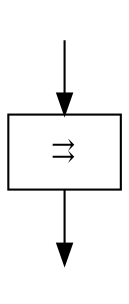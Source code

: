 digraph Parallel {
	Node1[shape=none,height=0,width=0,margin=0,style=invis];
	Node2[shape=none,height=0,width=0,margin=0,style=invis];
	Node3[shape=box,label="⇉"];

	Node1 -> Node3;
	Node3 -> Node2;
	
}
